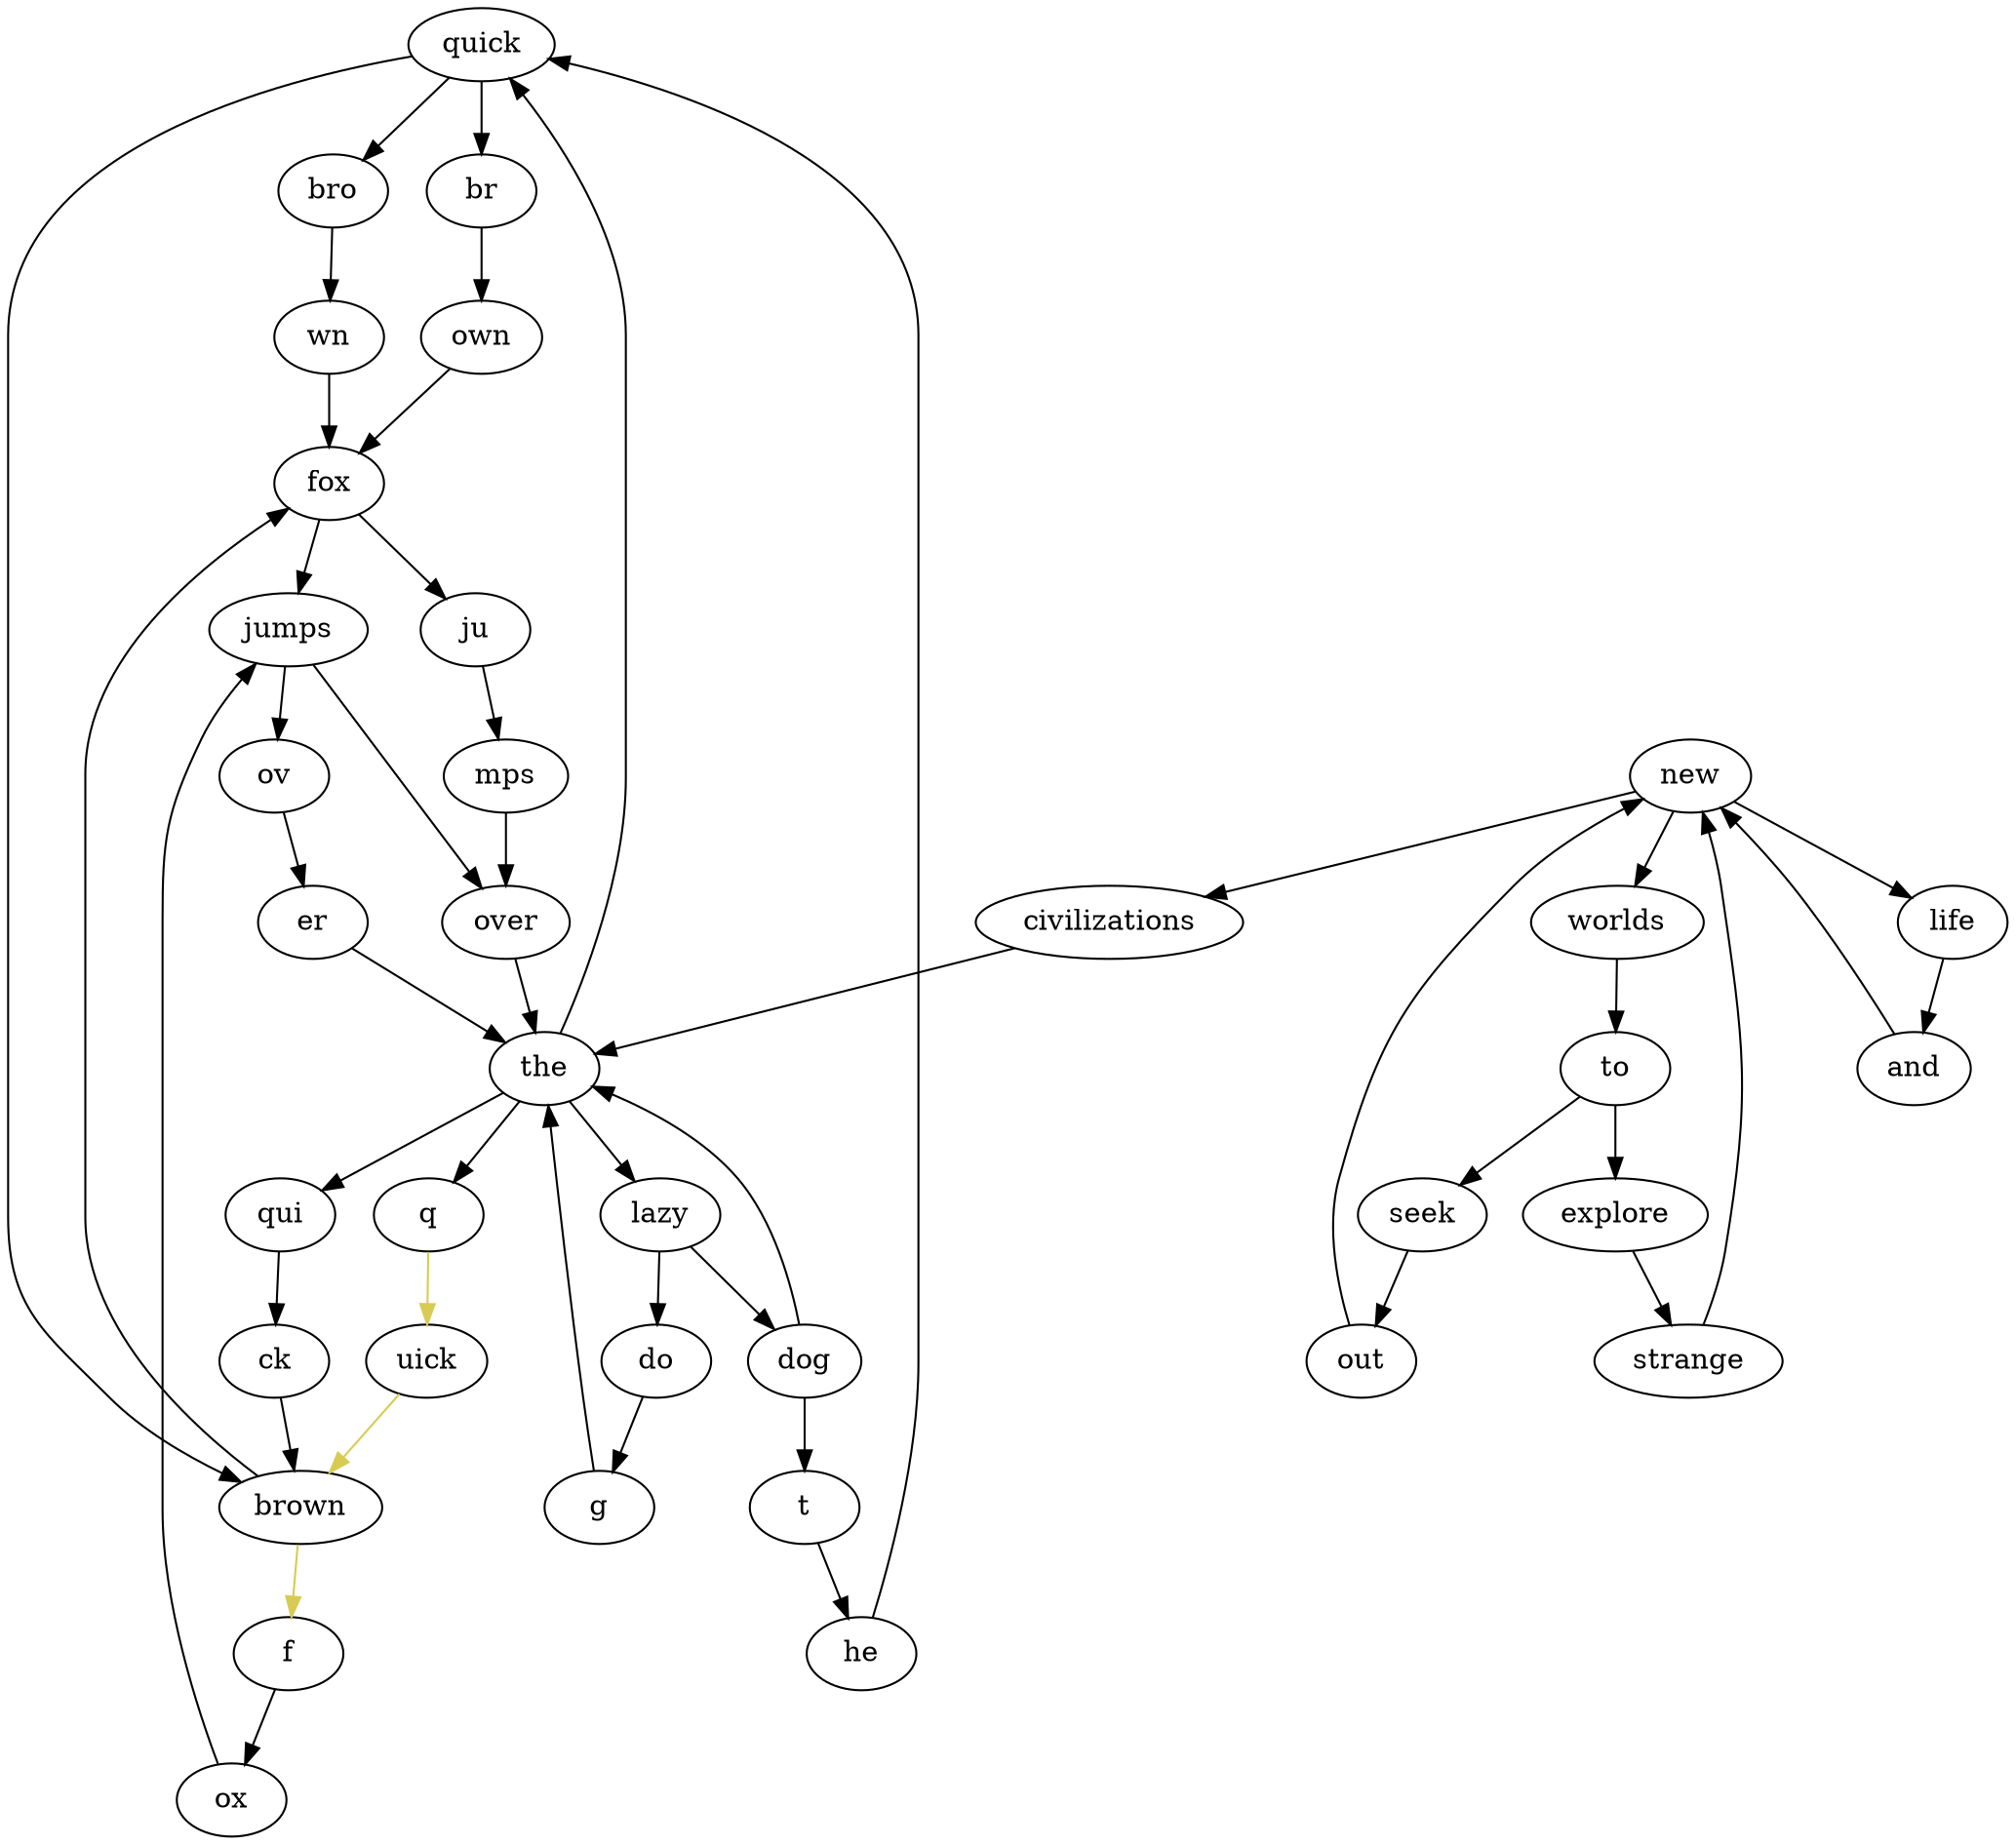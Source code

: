 digraph G {
    quick;
    quick -> br;
    quick -> brown;
    quick -> bro;
    worlds;
    worlds -> to;
    qui;
    qui -> ck;
    lazy;
    lazy -> do;
    lazy -> dog;
    own;
    own -> fox;
    jumps;
    jumps -> over;
    jumps -> ov;
    uick;
    ju;
    ju -> mps;
    do;
    do -> g;
    seek;
    seek -> out;
    life;
    life -> and;
    fox;
    fox -> jumps;
    fox -> ju;
    out;
    out -> new;
    br;
    br -> own;
    and;
    and -> new;
    wn;
    wn -> fox;
    civilizations;
    civilizations -> the;
    bro;
    bro -> wn;
    over;
    over -> the;
    new;
    new -> worlds;
    new -> civilizations;
    new -> life;
    explore;
    explore -> strange;
    f;
    f -> ox;
    ov;
    ov -> er;
    g;
    g -> the;
    ck;
    ck -> brown;
    ox;
    ox -> jumps;
    brown;
    brown -> fox;
    er;
    er -> the;
    strange;
    strange -> new;
    the;
    the -> q;
    the -> quick;
    the -> qui;
    the -> lazy;
    mps;
    mps -> over;
    q;
    t;
    t -> he;
    to;
    to -> explore;
    to -> seek;
    dog;
    dog -> the;
    dog -> t;
    he;
    he -> quick;
    { edge [color="#d7cb54"]; q -> uick; uick -> brown; brown -> f; }
}
